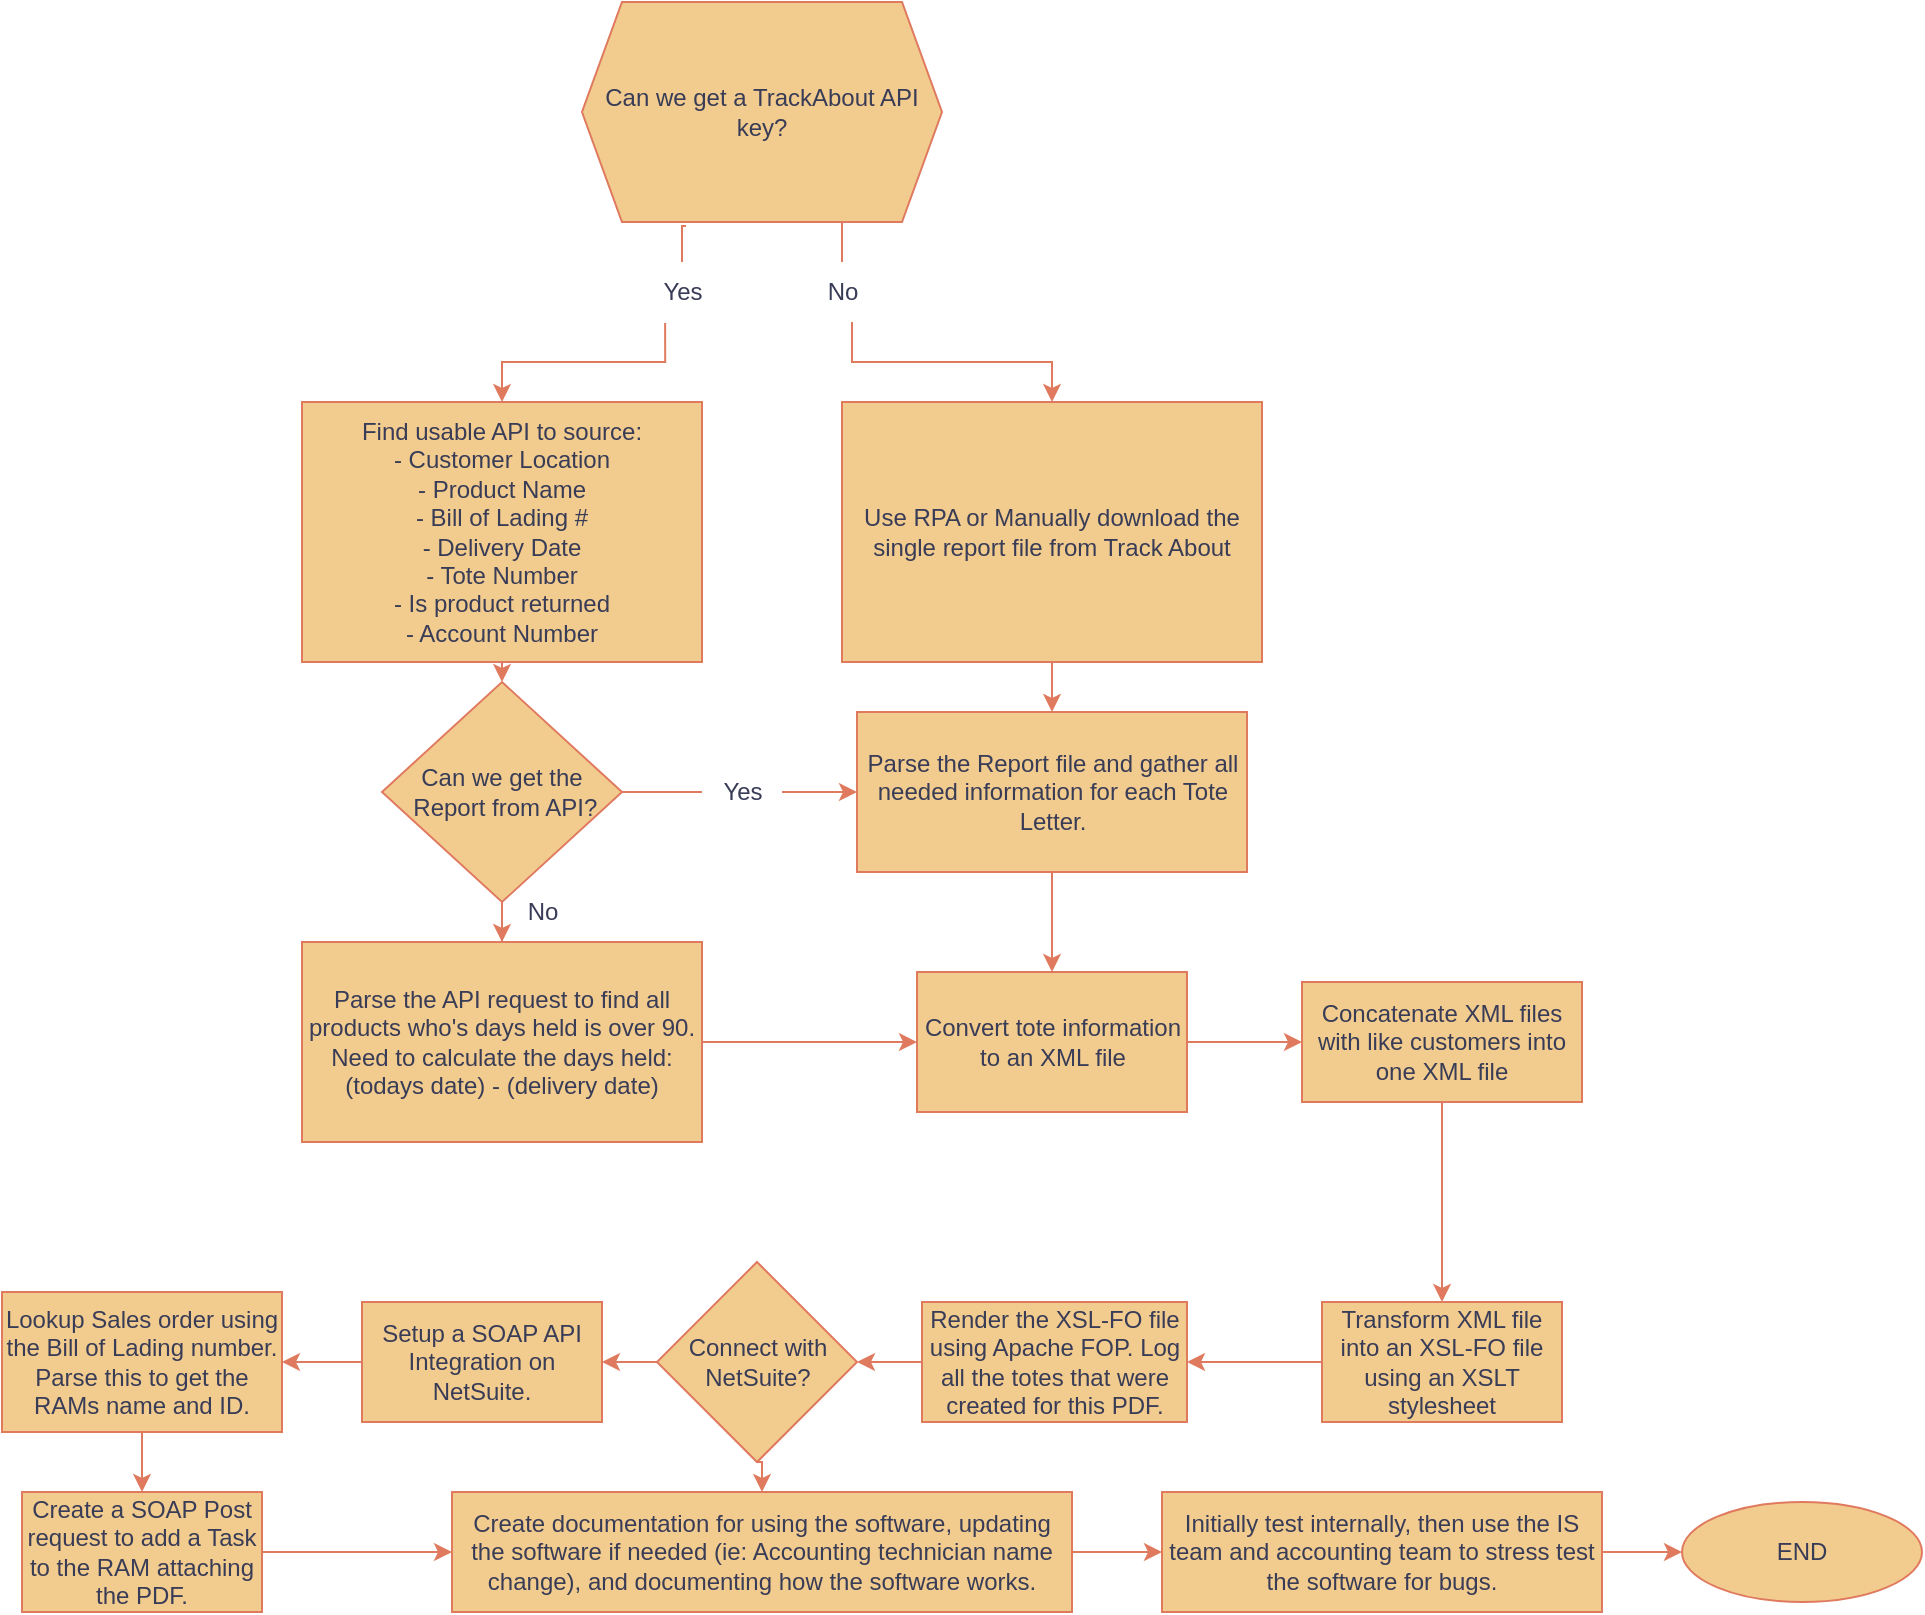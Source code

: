<mxfile version="20.7.4" type="github">
  <diagram name="Page-1" id="edf60f1a-56cd-e834-aa8a-f176f3a09ee4">
    <mxGraphModel dx="1434" dy="754" grid="1" gridSize="10" guides="1" tooltips="1" connect="1" arrows="1" fold="1" page="1" pageScale="1" pageWidth="1100" pageHeight="850" background="none" math="0" shadow="0">
      <root>
        <mxCell id="0" />
        <mxCell id="1" parent="0" />
        <mxCell id="7u_-9krjY-BhX5WKlcBc-3" style="edgeStyle=orthogonalEdgeStyle;rounded=0;orthogonalLoop=1;jettySize=auto;html=1;exitX=0.289;exitY=1.018;exitDx=0;exitDy=0;shadow=0;entryX=0.5;entryY=0;entryDx=0;entryDy=0;exitPerimeter=0;startArrow=none;labelBackgroundColor=none;strokeColor=#E07A5F;fontColor=default;" edge="1" parent="1" source="7u_-9krjY-BhX5WKlcBc-5" target="7u_-9krjY-BhX5WKlcBc-4">
          <mxGeometry relative="1" as="geometry">
            <mxPoint x="300" y="260" as="targetPoint" />
            <mxPoint x="460" y="170" as="sourcePoint" />
          </mxGeometry>
        </mxCell>
        <mxCell id="7u_-9krjY-BhX5WKlcBc-7" style="edgeStyle=orthogonalEdgeStyle;rounded=0;sketch=0;orthogonalLoop=1;jettySize=auto;html=1;exitX=0.625;exitY=1;exitDx=0;exitDy=0;entryX=0.5;entryY=0;entryDx=0;entryDy=0;shadow=0;startArrow=none;labelBackgroundColor=none;strokeColor=#E07A5F;fontColor=default;" edge="1" parent="1" source="7u_-9krjY-BhX5WKlcBc-8" target="7u_-9krjY-BhX5WKlcBc-6">
          <mxGeometry relative="1" as="geometry">
            <mxPoint x="580" y="170" as="sourcePoint" />
          </mxGeometry>
        </mxCell>
        <mxCell id="7u_-9krjY-BhX5WKlcBc-11" style="edgeStyle=orthogonalEdgeStyle;rounded=0;sketch=0;orthogonalLoop=1;jettySize=auto;html=1;shadow=0;exitX=0.5;exitY=1;exitDx=0;exitDy=0;labelBackgroundColor=none;strokeColor=#E07A5F;fontColor=default;" edge="1" parent="1" source="7u_-9krjY-BhX5WKlcBc-17" target="7u_-9krjY-BhX5WKlcBc-12">
          <mxGeometry relative="1" as="geometry">
            <mxPoint x="390" y="400" as="targetPoint" />
            <mxPoint x="350" y="470" as="sourcePoint" />
          </mxGeometry>
        </mxCell>
        <mxCell id="7u_-9krjY-BhX5WKlcBc-32" style="edgeStyle=orthogonalEdgeStyle;rounded=0;sketch=0;orthogonalLoop=1;jettySize=auto;html=1;exitX=0.5;exitY=1;exitDx=0;exitDy=0;entryX=0.5;entryY=0;entryDx=0;entryDy=0;shadow=0;labelBackgroundColor=none;strokeColor=#E07A5F;fontColor=default;" edge="1" parent="1" source="7u_-9krjY-BhX5WKlcBc-4" target="7u_-9krjY-BhX5WKlcBc-17">
          <mxGeometry relative="1" as="geometry" />
        </mxCell>
        <mxCell id="7u_-9krjY-BhX5WKlcBc-4" value="&lt;div&gt;Find usable API to source:&lt;/div&gt;&lt;div&gt;- Customer Location&lt;/div&gt;&lt;div&gt;- Product Name&lt;/div&gt;&lt;div&gt;- Bill of Lading #&lt;/div&gt;&lt;div&gt;- Delivery Date&lt;/div&gt;&lt;div&gt;- Tote Number&lt;/div&gt;&lt;div&gt;- Is product returned&lt;br&gt;- Account Number&lt;br&gt;&lt;/div&gt;" style="rounded=0;whiteSpace=wrap;html=1;labelBackgroundColor=none;fillColor=#F2CC8F;strokeColor=#E07A5F;fontColor=#393C56;" vertex="1" parent="1">
          <mxGeometry x="280" y="230" width="200" height="130" as="geometry" />
        </mxCell>
        <mxCell id="7u_-9krjY-BhX5WKlcBc-9" style="edgeStyle=orthogonalEdgeStyle;rounded=0;sketch=0;orthogonalLoop=1;jettySize=auto;html=1;exitX=0.5;exitY=1;exitDx=0;exitDy=0;shadow=0;labelBackgroundColor=none;strokeColor=#E07A5F;fontColor=default;" edge="1" parent="1" source="7u_-9krjY-BhX5WKlcBc-6" target="7u_-9krjY-BhX5WKlcBc-10">
          <mxGeometry relative="1" as="geometry">
            <mxPoint x="655" y="410" as="targetPoint" />
          </mxGeometry>
        </mxCell>
        <mxCell id="7u_-9krjY-BhX5WKlcBc-6" value="Use RPA or Manually download the single report file from Track About" style="rounded=0;whiteSpace=wrap;html=1;labelBackgroundColor=none;fillColor=#F2CC8F;strokeColor=#E07A5F;fontColor=#393C56;" vertex="1" parent="1">
          <mxGeometry x="550" y="230" width="210" height="130" as="geometry" />
        </mxCell>
        <mxCell id="7u_-9krjY-BhX5WKlcBc-65" style="edgeStyle=orthogonalEdgeStyle;rounded=0;sketch=0;orthogonalLoop=1;jettySize=auto;html=1;exitX=0.5;exitY=1;exitDx=0;exitDy=0;entryX=0.5;entryY=0;entryDx=0;entryDy=0;shadow=0;labelBackgroundColor=none;strokeColor=#E07A5F;fontColor=default;" edge="1" parent="1" source="7u_-9krjY-BhX5WKlcBc-10" target="7u_-9krjY-BhX5WKlcBc-20">
          <mxGeometry relative="1" as="geometry">
            <mxPoint x="600" y="495" as="targetPoint" />
          </mxGeometry>
        </mxCell>
        <mxCell id="7u_-9krjY-BhX5WKlcBc-10" value="Parse the Report file and gather all needed information for each Tote Letter." style="rounded=0;whiteSpace=wrap;html=1;labelBackgroundColor=none;fillColor=#F2CC8F;strokeColor=#E07A5F;fontColor=#393C56;" vertex="1" parent="1">
          <mxGeometry x="557.5" y="385" width="195" height="80" as="geometry" />
        </mxCell>
        <mxCell id="7u_-9krjY-BhX5WKlcBc-66" style="edgeStyle=orthogonalEdgeStyle;rounded=0;sketch=0;orthogonalLoop=1;jettySize=auto;html=1;exitX=1;exitY=0.5;exitDx=0;exitDy=0;entryX=0;entryY=0.5;entryDx=0;entryDy=0;shadow=0;labelBackgroundColor=none;strokeColor=#E07A5F;fontColor=default;" edge="1" parent="1" source="7u_-9krjY-BhX5WKlcBc-12" target="7u_-9krjY-BhX5WKlcBc-20">
          <mxGeometry relative="1" as="geometry">
            <mxPoint x="530" y="550" as="targetPoint" />
          </mxGeometry>
        </mxCell>
        <mxCell id="7u_-9krjY-BhX5WKlcBc-12" value="Parse the API request to find all products who&#39;s days held is over 90. Need to calculate the days held:&lt;br&gt;(todays date) - (delivery date)" style="rounded=0;whiteSpace=wrap;html=1;labelBackgroundColor=none;fillColor=#F2CC8F;strokeColor=#E07A5F;fontColor=#393C56;" vertex="1" parent="1">
          <mxGeometry x="280" y="500" width="200" height="100" as="geometry" />
        </mxCell>
        <mxCell id="7u_-9krjY-BhX5WKlcBc-16" value="Can we get a TrackAbout API key?" style="shape=hexagon;perimeter=hexagonPerimeter2;whiteSpace=wrap;html=1;fixedSize=1;labelBackgroundColor=none;fillColor=#F2CC8F;strokeColor=#E07A5F;fontColor=#393C56;" vertex="1" parent="1">
          <mxGeometry x="420" y="30" width="180" height="110" as="geometry" />
        </mxCell>
        <mxCell id="7u_-9krjY-BhX5WKlcBc-19" style="edgeStyle=orthogonalEdgeStyle;rounded=0;sketch=0;orthogonalLoop=1;jettySize=auto;html=1;exitX=1;exitY=0.5;exitDx=0;exitDy=0;entryX=0;entryY=0.5;entryDx=0;entryDy=0;shadow=0;startArrow=none;labelBackgroundColor=none;strokeColor=#E07A5F;fontColor=default;" edge="1" parent="1" source="7u_-9krjY-BhX5WKlcBc-33" target="7u_-9krjY-BhX5WKlcBc-10">
          <mxGeometry relative="1" as="geometry" />
        </mxCell>
        <mxCell id="7u_-9krjY-BhX5WKlcBc-17" value="&lt;div&gt;Can we get the&lt;/div&gt;&lt;div&gt;&amp;nbsp;Report from API?&lt;/div&gt;" style="rhombus;whiteSpace=wrap;html=1;labelBackgroundColor=none;fillColor=#F2CC8F;strokeColor=#E07A5F;fontColor=#393C56;" vertex="1" parent="1">
          <mxGeometry x="320" y="370" width="120" height="110" as="geometry" />
        </mxCell>
        <mxCell id="7u_-9krjY-BhX5WKlcBc-23" style="edgeStyle=orthogonalEdgeStyle;rounded=0;sketch=0;orthogonalLoop=1;jettySize=auto;html=1;exitX=1;exitY=0.5;exitDx=0;exitDy=0;shadow=0;entryX=0;entryY=0.5;entryDx=0;entryDy=0;labelBackgroundColor=none;strokeColor=#E07A5F;fontColor=default;" edge="1" parent="1" source="7u_-9krjY-BhX5WKlcBc-20" target="7u_-9krjY-BhX5WKlcBc-24">
          <mxGeometry relative="1" as="geometry">
            <mxPoint x="780" y="580" as="targetPoint" />
          </mxGeometry>
        </mxCell>
        <mxCell id="7u_-9krjY-BhX5WKlcBc-20" value="Convert tote information to an XML file" style="rounded=0;whiteSpace=wrap;html=1;labelBackgroundColor=none;fillColor=#F2CC8F;strokeColor=#E07A5F;fontColor=#393C56;" vertex="1" parent="1">
          <mxGeometry x="587.5" y="515" width="135" height="70" as="geometry" />
        </mxCell>
        <mxCell id="7u_-9krjY-BhX5WKlcBc-27" style="edgeStyle=orthogonalEdgeStyle;rounded=0;sketch=0;orthogonalLoop=1;jettySize=auto;html=1;exitX=0.5;exitY=1;exitDx=0;exitDy=0;shadow=0;labelBackgroundColor=none;strokeColor=#E07A5F;fontColor=default;" edge="1" parent="1" source="7u_-9krjY-BhX5WKlcBc-24" target="7u_-9krjY-BhX5WKlcBc-28">
          <mxGeometry relative="1" as="geometry">
            <mxPoint x="850" y="640" as="targetPoint" />
          </mxGeometry>
        </mxCell>
        <mxCell id="7u_-9krjY-BhX5WKlcBc-24" value="Concatenate XML files with like customers into one XML file" style="rounded=0;whiteSpace=wrap;html=1;labelBackgroundColor=none;fillColor=#F2CC8F;strokeColor=#E07A5F;fontColor=#393C56;" vertex="1" parent="1">
          <mxGeometry x="780" y="520" width="140" height="60" as="geometry" />
        </mxCell>
        <mxCell id="7u_-9krjY-BhX5WKlcBc-30" style="edgeStyle=orthogonalEdgeStyle;rounded=0;sketch=0;orthogonalLoop=1;jettySize=auto;html=1;exitX=0;exitY=0.5;exitDx=0;exitDy=0;shadow=0;labelBackgroundColor=none;strokeColor=#E07A5F;fontColor=default;" edge="1" parent="1" source="7u_-9krjY-BhX5WKlcBc-28" target="7u_-9krjY-BhX5WKlcBc-31">
          <mxGeometry relative="1" as="geometry">
            <mxPoint x="760" y="710" as="targetPoint" />
          </mxGeometry>
        </mxCell>
        <mxCell id="7u_-9krjY-BhX5WKlcBc-28" value="Transform XML file into an XSL-FO file using an XSLT stylesheet" style="rounded=0;whiteSpace=wrap;html=1;labelBackgroundColor=none;fillColor=#F2CC8F;strokeColor=#E07A5F;fontColor=#393C56;" vertex="1" parent="1">
          <mxGeometry x="790" y="680" width="120" height="60" as="geometry" />
        </mxCell>
        <mxCell id="7u_-9krjY-BhX5WKlcBc-38" style="edgeStyle=orthogonalEdgeStyle;rounded=0;sketch=0;orthogonalLoop=1;jettySize=auto;html=1;exitX=0;exitY=0.5;exitDx=0;exitDy=0;entryX=1;entryY=0.5;entryDx=0;entryDy=0;shadow=0;labelBackgroundColor=none;strokeColor=#E07A5F;fontColor=default;" edge="1" parent="1" source="7u_-9krjY-BhX5WKlcBc-31" target="7u_-9krjY-BhX5WKlcBc-40">
          <mxGeometry relative="1" as="geometry">
            <mxPoint x="550" y="710" as="targetPoint" />
          </mxGeometry>
        </mxCell>
        <mxCell id="7u_-9krjY-BhX5WKlcBc-31" value="Render the XSL-FO file using Apache FOP. Log all the totes that were created for this PDF." style="rounded=0;whiteSpace=wrap;html=1;labelBackgroundColor=none;fillColor=#F2CC8F;strokeColor=#E07A5F;fontColor=#393C56;" vertex="1" parent="1">
          <mxGeometry x="590" y="680" width="132.5" height="60" as="geometry" />
        </mxCell>
        <mxCell id="7u_-9krjY-BhX5WKlcBc-34" value="No" style="text;html=1;align=center;verticalAlign=middle;resizable=0;points=[];autosize=1;strokeColor=none;fillColor=none;labelBackgroundColor=none;fontColor=#393C56;" vertex="1" parent="1">
          <mxGeometry x="380" y="470" width="40" height="30" as="geometry" />
        </mxCell>
        <mxCell id="7u_-9krjY-BhX5WKlcBc-47" style="edgeStyle=orthogonalEdgeStyle;rounded=0;sketch=0;orthogonalLoop=1;jettySize=auto;html=1;exitX=0;exitY=0.5;exitDx=0;exitDy=0;shadow=0;labelBackgroundColor=none;strokeColor=#E07A5F;fontColor=default;" edge="1" parent="1" source="7u_-9krjY-BhX5WKlcBc-40" target="7u_-9krjY-BhX5WKlcBc-48">
          <mxGeometry relative="1" as="geometry">
            <mxPoint x="430" y="710" as="targetPoint" />
          </mxGeometry>
        </mxCell>
        <mxCell id="7u_-9krjY-BhX5WKlcBc-62" style="edgeStyle=orthogonalEdgeStyle;rounded=0;sketch=0;orthogonalLoop=1;jettySize=auto;html=1;exitX=0.5;exitY=1;exitDx=0;exitDy=0;entryX=0.5;entryY=0;entryDx=0;entryDy=0;shadow=0;labelBackgroundColor=none;strokeColor=#E07A5F;fontColor=default;" edge="1" parent="1" source="7u_-9krjY-BhX5WKlcBc-40" target="7u_-9krjY-BhX5WKlcBc-57">
          <mxGeometry relative="1" as="geometry" />
        </mxCell>
        <mxCell id="7u_-9krjY-BhX5WKlcBc-40" value="Connect with&lt;br&gt;NetSuite?" style="rhombus;whiteSpace=wrap;html=1;labelBackgroundColor=none;fillColor=#F2CC8F;strokeColor=#E07A5F;fontColor=#393C56;" vertex="1" parent="1">
          <mxGeometry x="457.5" y="660" width="100" height="100" as="geometry" />
        </mxCell>
        <mxCell id="7u_-9krjY-BhX5WKlcBc-45" value="END" style="ellipse;whiteSpace=wrap;html=1;labelBackgroundColor=none;fillColor=#F2CC8F;strokeColor=#E07A5F;fontColor=#393C56;" vertex="1" parent="1">
          <mxGeometry x="970" y="780" width="120" height="50" as="geometry" />
        </mxCell>
        <mxCell id="7u_-9krjY-BhX5WKlcBc-49" style="edgeStyle=orthogonalEdgeStyle;rounded=0;sketch=0;orthogonalLoop=1;jettySize=auto;html=1;exitX=0;exitY=0.5;exitDx=0;exitDy=0;shadow=0;labelBackgroundColor=none;strokeColor=#E07A5F;fontColor=default;" edge="1" parent="1" source="7u_-9krjY-BhX5WKlcBc-48" target="7u_-9krjY-BhX5WKlcBc-50">
          <mxGeometry relative="1" as="geometry">
            <mxPoint x="260" y="710" as="targetPoint" />
          </mxGeometry>
        </mxCell>
        <mxCell id="7u_-9krjY-BhX5WKlcBc-48" value="Setup a SOAP API Integration on NetSuite." style="rounded=0;whiteSpace=wrap;html=1;labelBackgroundColor=none;fillColor=#F2CC8F;strokeColor=#E07A5F;fontColor=#393C56;" vertex="1" parent="1">
          <mxGeometry x="310" y="680" width="120" height="60" as="geometry" />
        </mxCell>
        <mxCell id="7u_-9krjY-BhX5WKlcBc-52" style="edgeStyle=orthogonalEdgeStyle;rounded=0;sketch=0;orthogonalLoop=1;jettySize=auto;html=1;exitX=0.5;exitY=1;exitDx=0;exitDy=0;shadow=0;labelBackgroundColor=none;strokeColor=#E07A5F;fontColor=default;" edge="1" parent="1" source="7u_-9krjY-BhX5WKlcBc-50" target="7u_-9krjY-BhX5WKlcBc-53">
          <mxGeometry relative="1" as="geometry">
            <mxPoint x="200" y="770" as="targetPoint" />
          </mxGeometry>
        </mxCell>
        <mxCell id="7u_-9krjY-BhX5WKlcBc-50" value="Lookup Sales order using the Bill of Lading number. Parse this to get the RAMs name and ID." style="rounded=0;whiteSpace=wrap;html=1;labelBackgroundColor=none;fillColor=#F2CC8F;strokeColor=#E07A5F;fontColor=#393C56;" vertex="1" parent="1">
          <mxGeometry x="130" y="675" width="140" height="70" as="geometry" />
        </mxCell>
        <mxCell id="7u_-9krjY-BhX5WKlcBc-63" style="edgeStyle=orthogonalEdgeStyle;rounded=0;sketch=0;orthogonalLoop=1;jettySize=auto;html=1;exitX=1;exitY=0.5;exitDx=0;exitDy=0;entryX=0;entryY=0.5;entryDx=0;entryDy=0;shadow=0;labelBackgroundColor=none;strokeColor=#E07A5F;fontColor=default;" edge="1" parent="1" source="7u_-9krjY-BhX5WKlcBc-53" target="7u_-9krjY-BhX5WKlcBc-57">
          <mxGeometry relative="1" as="geometry" />
        </mxCell>
        <mxCell id="7u_-9krjY-BhX5WKlcBc-53" value="Create a SOAP Post request to add a Task to the RAM attaching the PDF." style="rounded=0;whiteSpace=wrap;html=1;labelBackgroundColor=none;fillColor=#F2CC8F;strokeColor=#E07A5F;fontColor=#393C56;" vertex="1" parent="1">
          <mxGeometry x="140" y="775" width="120" height="60" as="geometry" />
        </mxCell>
        <mxCell id="7u_-9krjY-BhX5WKlcBc-59" style="edgeStyle=orthogonalEdgeStyle;rounded=0;sketch=0;orthogonalLoop=1;jettySize=auto;html=1;exitX=1;exitY=0.5;exitDx=0;exitDy=0;shadow=0;labelBackgroundColor=none;strokeColor=#E07A5F;fontColor=default;" edge="1" parent="1" source="7u_-9krjY-BhX5WKlcBc-57" target="7u_-9krjY-BhX5WKlcBc-60">
          <mxGeometry relative="1" as="geometry">
            <mxPoint x="690" y="805" as="targetPoint" />
          </mxGeometry>
        </mxCell>
        <mxCell id="7u_-9krjY-BhX5WKlcBc-57" value="Create documentation for using the software, updating the software if needed (ie: Accounting technician name change), and documenting how the software works." style="rounded=0;whiteSpace=wrap;html=1;labelBackgroundColor=none;fillColor=#F2CC8F;strokeColor=#E07A5F;fontColor=#393C56;" vertex="1" parent="1">
          <mxGeometry x="355" y="775" width="310" height="60" as="geometry" />
        </mxCell>
        <mxCell id="7u_-9krjY-BhX5WKlcBc-61" style="edgeStyle=orthogonalEdgeStyle;rounded=0;sketch=0;orthogonalLoop=1;jettySize=auto;html=1;exitX=1;exitY=0.5;exitDx=0;exitDy=0;entryX=0;entryY=0.5;entryDx=0;entryDy=0;shadow=0;labelBackgroundColor=none;strokeColor=#E07A5F;fontColor=default;" edge="1" parent="1" source="7u_-9krjY-BhX5WKlcBc-60" target="7u_-9krjY-BhX5WKlcBc-45">
          <mxGeometry relative="1" as="geometry" />
        </mxCell>
        <mxCell id="7u_-9krjY-BhX5WKlcBc-60" value="Initially test internally, then use the IS team and accounting team to stress test the software for bugs." style="rounded=0;whiteSpace=wrap;html=1;labelBackgroundColor=none;fillColor=#F2CC8F;strokeColor=#E07A5F;fontColor=#393C56;" vertex="1" parent="1">
          <mxGeometry x="710" y="775" width="220" height="60" as="geometry" />
        </mxCell>
        <mxCell id="7u_-9krjY-BhX5WKlcBc-8" value="No" style="text;html=1;align=center;verticalAlign=middle;resizable=0;points=[];autosize=1;strokeColor=none;fillColor=none;labelBackgroundColor=none;fontColor=#393C56;" vertex="1" parent="1">
          <mxGeometry x="530" y="160" width="40" height="30" as="geometry" />
        </mxCell>
        <mxCell id="7u_-9krjY-BhX5WKlcBc-77" value="" style="edgeStyle=orthogonalEdgeStyle;rounded=0;sketch=0;orthogonalLoop=1;jettySize=auto;html=1;exitX=0.625;exitY=1;exitDx=0;exitDy=0;entryX=0.5;entryY=0;entryDx=0;entryDy=0;shadow=0;endArrow=none;labelBackgroundColor=none;strokeColor=#E07A5F;fontColor=default;" edge="1" parent="1" source="7u_-9krjY-BhX5WKlcBc-16" target="7u_-9krjY-BhX5WKlcBc-8">
          <mxGeometry relative="1" as="geometry">
            <mxPoint x="532.5" y="140" as="sourcePoint" />
            <mxPoint x="655" y="230" as="targetPoint" />
          </mxGeometry>
        </mxCell>
        <mxCell id="7u_-9krjY-BhX5WKlcBc-5" value="Yes" style="text;html=1;align=center;verticalAlign=middle;resizable=0;points=[];autosize=1;strokeColor=none;fillColor=none;labelBackgroundColor=none;fontColor=#393C56;" vertex="1" parent="1">
          <mxGeometry x="450" y="160" width="40" height="30" as="geometry" />
        </mxCell>
        <mxCell id="7u_-9krjY-BhX5WKlcBc-78" value="" style="edgeStyle=orthogonalEdgeStyle;rounded=0;orthogonalLoop=1;jettySize=auto;html=1;exitX=0.289;exitY=1.018;exitDx=0;exitDy=0;shadow=0;entryX=0.5;entryY=0;entryDx=0;entryDy=0;exitPerimeter=0;endArrow=none;labelBackgroundColor=none;strokeColor=#E07A5F;fontColor=default;" edge="1" parent="1" source="7u_-9krjY-BhX5WKlcBc-16" target="7u_-9krjY-BhX5WKlcBc-5">
          <mxGeometry relative="1" as="geometry">
            <mxPoint x="380" y="230" as="targetPoint" />
            <mxPoint x="472.02" y="141.98" as="sourcePoint" />
          </mxGeometry>
        </mxCell>
        <mxCell id="7u_-9krjY-BhX5WKlcBc-33" value="Yes" style="text;html=1;align=center;verticalAlign=middle;resizable=0;points=[];autosize=1;strokeColor=none;fillColor=none;labelBackgroundColor=none;fontColor=#393C56;" vertex="1" parent="1">
          <mxGeometry x="480" y="410" width="40" height="30" as="geometry" />
        </mxCell>
        <mxCell id="7u_-9krjY-BhX5WKlcBc-79" value="" style="edgeStyle=orthogonalEdgeStyle;rounded=0;sketch=0;orthogonalLoop=1;jettySize=auto;html=1;exitX=1;exitY=0.5;exitDx=0;exitDy=0;entryX=0;entryY=0.5;entryDx=0;entryDy=0;shadow=0;endArrow=none;labelBackgroundColor=none;strokeColor=#E07A5F;fontColor=default;" edge="1" parent="1" source="7u_-9krjY-BhX5WKlcBc-17" target="7u_-9krjY-BhX5WKlcBc-33">
          <mxGeometry relative="1" as="geometry">
            <mxPoint x="440" y="425" as="sourcePoint" />
            <mxPoint x="557.5" y="425" as="targetPoint" />
          </mxGeometry>
        </mxCell>
      </root>
    </mxGraphModel>
  </diagram>
</mxfile>

